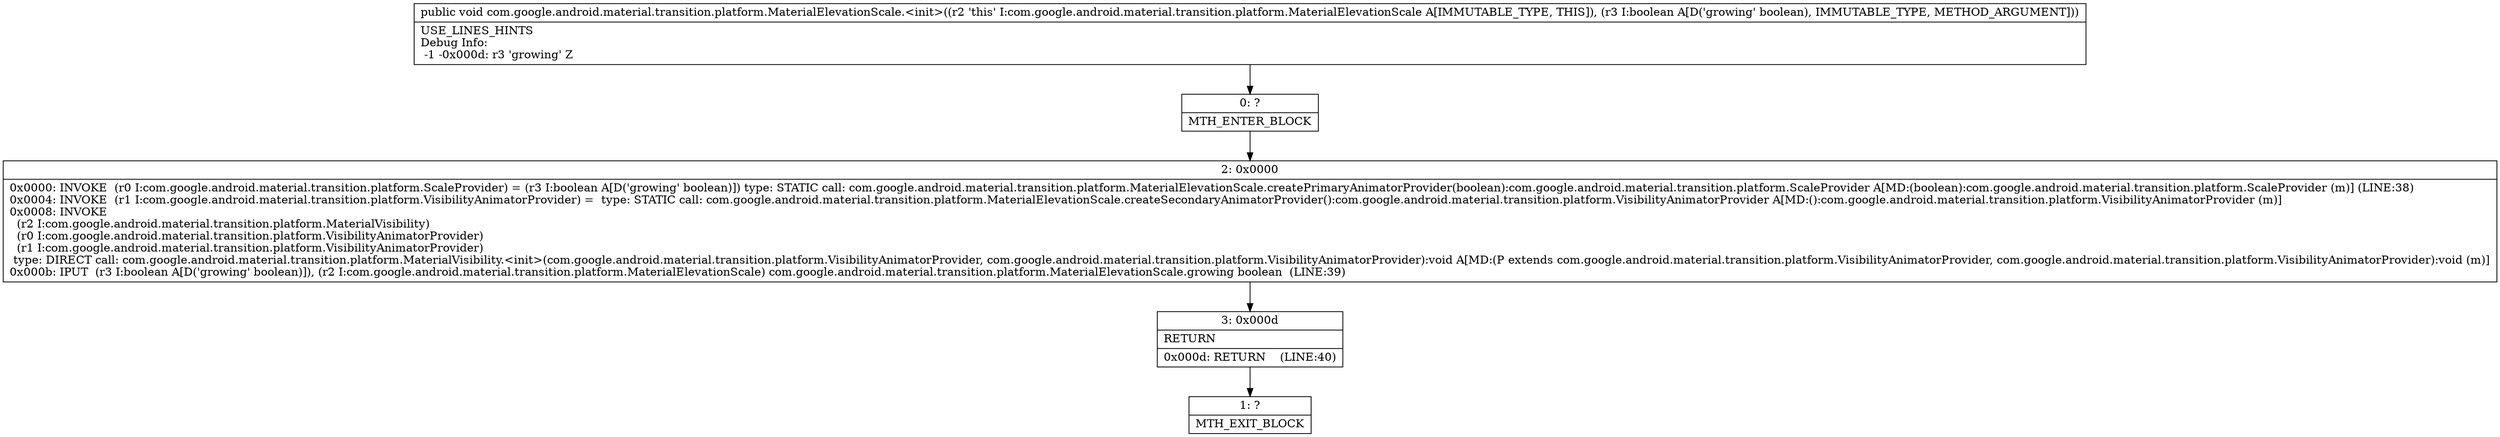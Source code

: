 digraph "CFG forcom.google.android.material.transition.platform.MaterialElevationScale.\<init\>(Z)V" {
Node_0 [shape=record,label="{0\:\ ?|MTH_ENTER_BLOCK\l}"];
Node_2 [shape=record,label="{2\:\ 0x0000|0x0000: INVOKE  (r0 I:com.google.android.material.transition.platform.ScaleProvider) = (r3 I:boolean A[D('growing' boolean)]) type: STATIC call: com.google.android.material.transition.platform.MaterialElevationScale.createPrimaryAnimatorProvider(boolean):com.google.android.material.transition.platform.ScaleProvider A[MD:(boolean):com.google.android.material.transition.platform.ScaleProvider (m)] (LINE:38)\l0x0004: INVOKE  (r1 I:com.google.android.material.transition.platform.VisibilityAnimatorProvider) =  type: STATIC call: com.google.android.material.transition.platform.MaterialElevationScale.createSecondaryAnimatorProvider():com.google.android.material.transition.platform.VisibilityAnimatorProvider A[MD:():com.google.android.material.transition.platform.VisibilityAnimatorProvider (m)]\l0x0008: INVOKE  \l  (r2 I:com.google.android.material.transition.platform.MaterialVisibility)\l  (r0 I:com.google.android.material.transition.platform.VisibilityAnimatorProvider)\l  (r1 I:com.google.android.material.transition.platform.VisibilityAnimatorProvider)\l type: DIRECT call: com.google.android.material.transition.platform.MaterialVisibility.\<init\>(com.google.android.material.transition.platform.VisibilityAnimatorProvider, com.google.android.material.transition.platform.VisibilityAnimatorProvider):void A[MD:(P extends com.google.android.material.transition.platform.VisibilityAnimatorProvider, com.google.android.material.transition.platform.VisibilityAnimatorProvider):void (m)]\l0x000b: IPUT  (r3 I:boolean A[D('growing' boolean)]), (r2 I:com.google.android.material.transition.platform.MaterialElevationScale) com.google.android.material.transition.platform.MaterialElevationScale.growing boolean  (LINE:39)\l}"];
Node_3 [shape=record,label="{3\:\ 0x000d|RETURN\l|0x000d: RETURN    (LINE:40)\l}"];
Node_1 [shape=record,label="{1\:\ ?|MTH_EXIT_BLOCK\l}"];
MethodNode[shape=record,label="{public void com.google.android.material.transition.platform.MaterialElevationScale.\<init\>((r2 'this' I:com.google.android.material.transition.platform.MaterialElevationScale A[IMMUTABLE_TYPE, THIS]), (r3 I:boolean A[D('growing' boolean), IMMUTABLE_TYPE, METHOD_ARGUMENT]))  | USE_LINES_HINTS\lDebug Info:\l  \-1 \-0x000d: r3 'growing' Z\l}"];
MethodNode -> Node_0;Node_0 -> Node_2;
Node_2 -> Node_3;
Node_3 -> Node_1;
}

